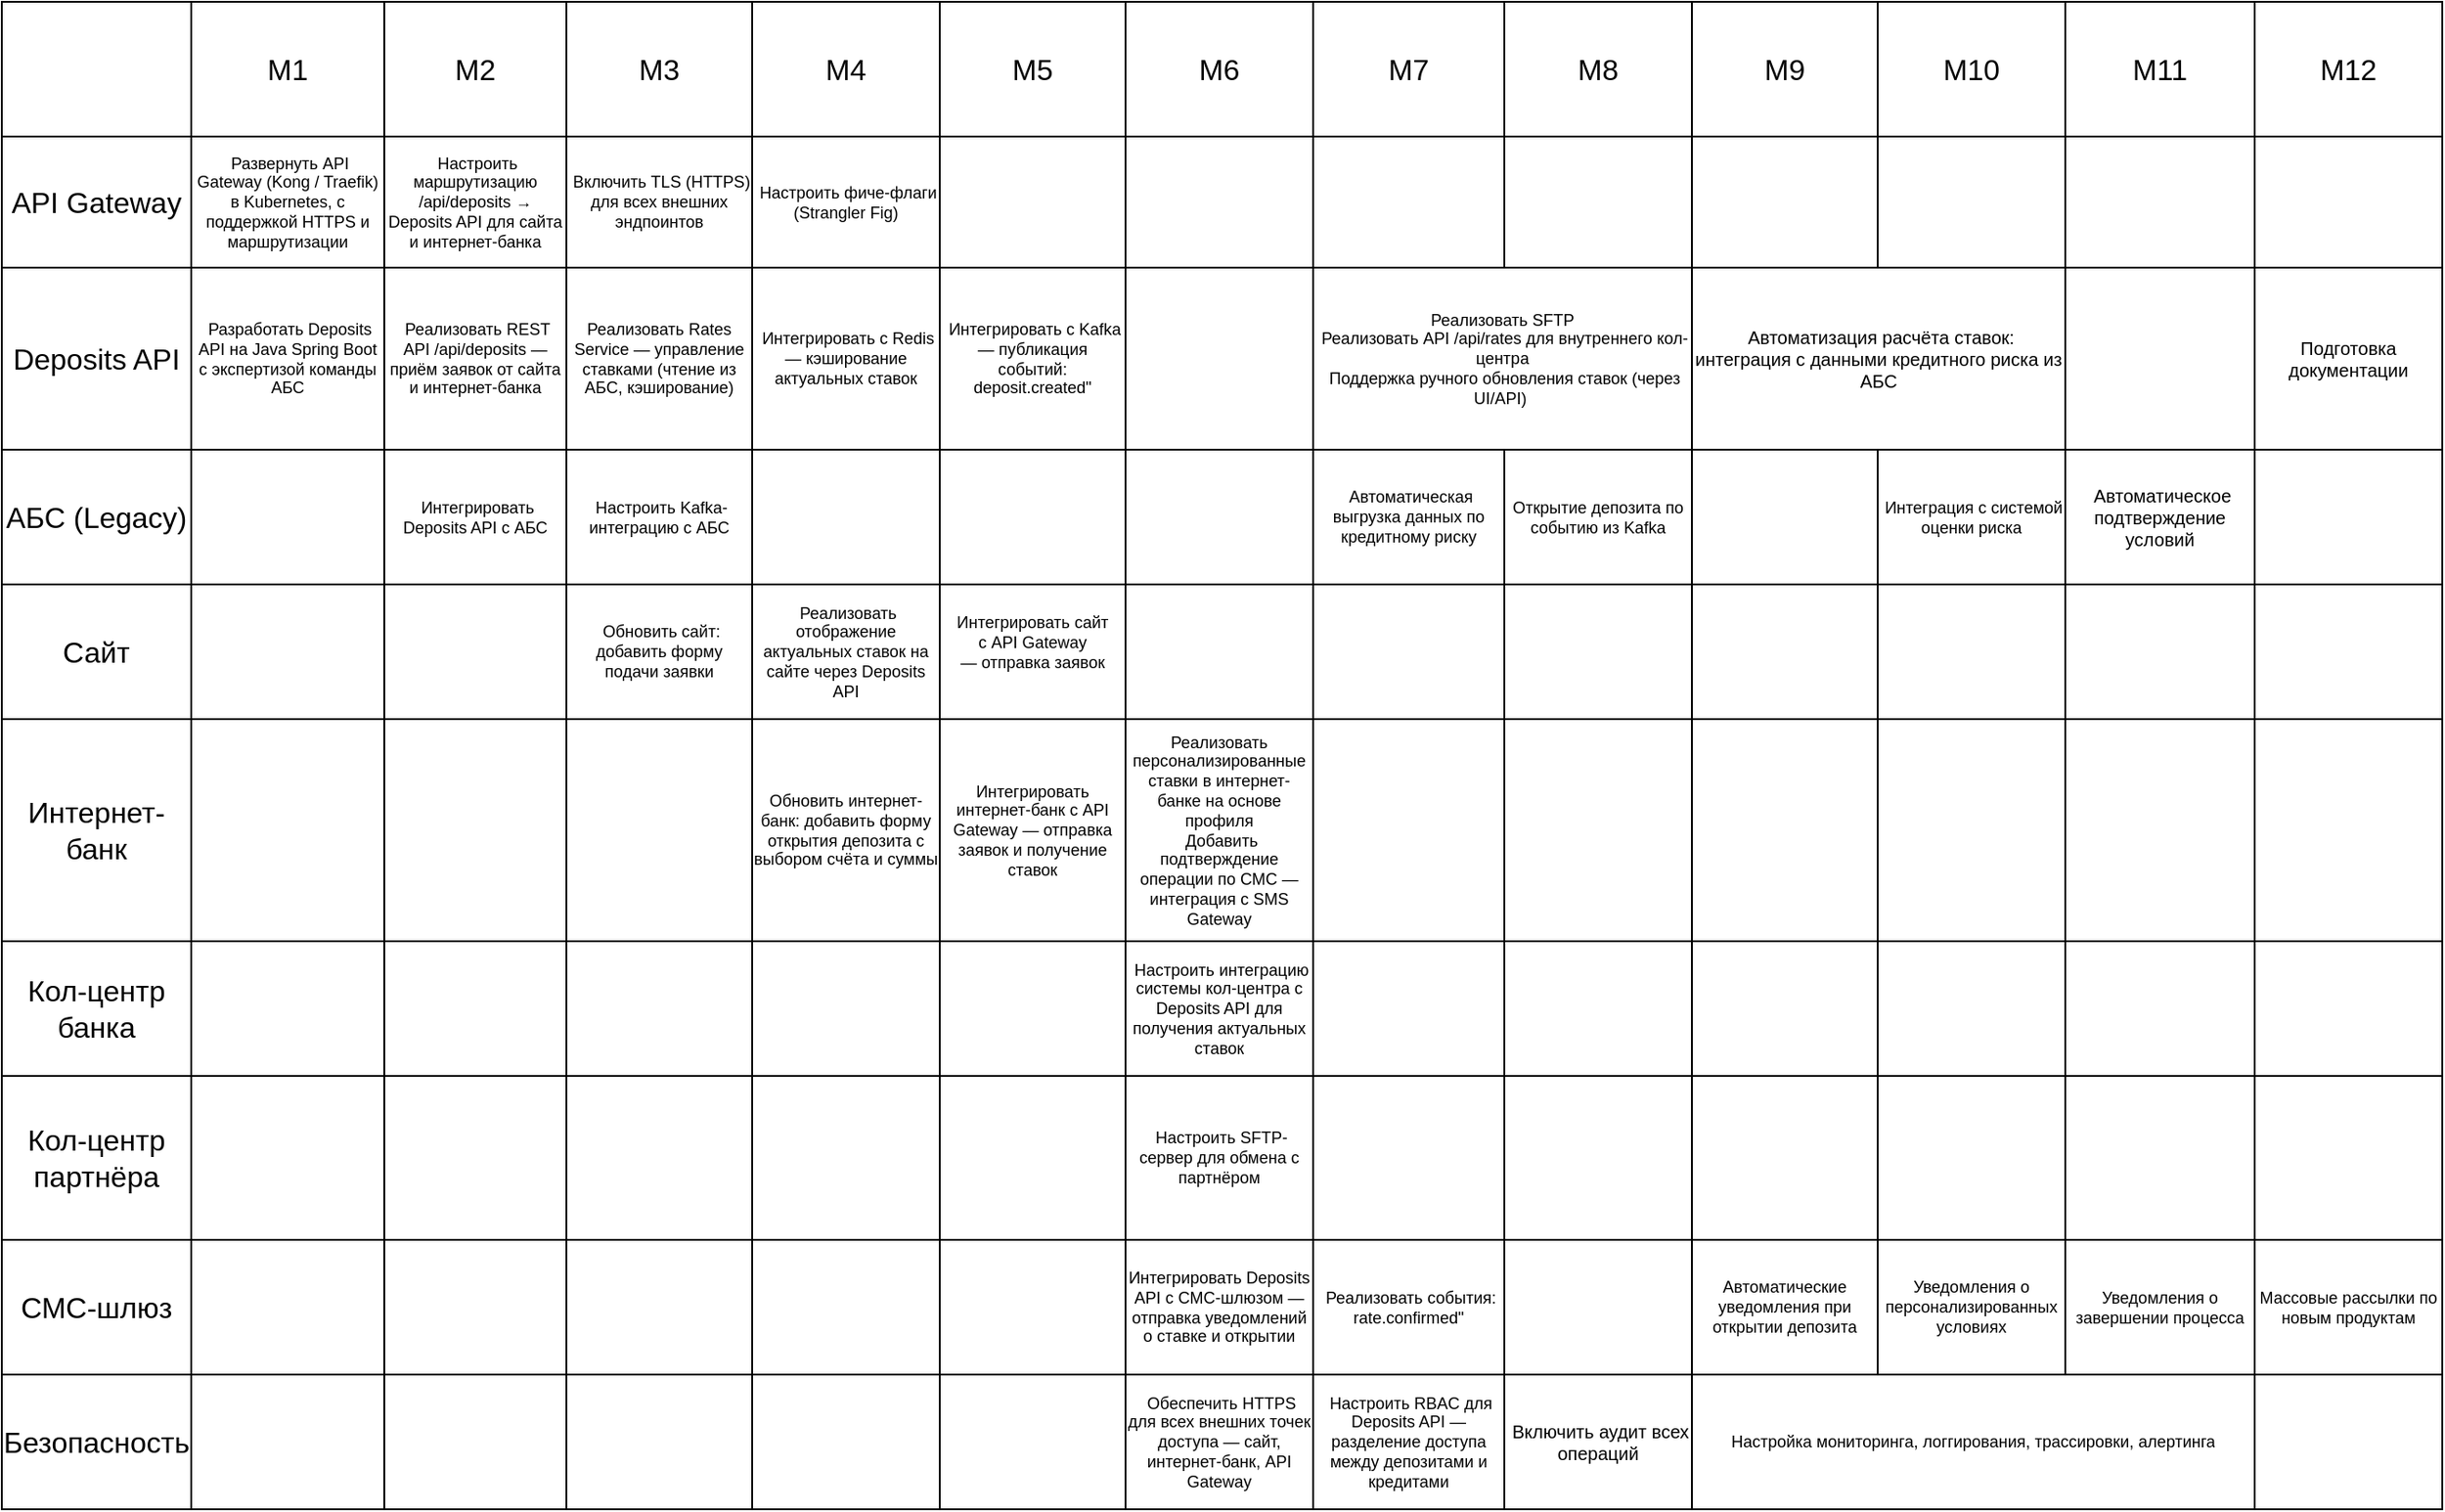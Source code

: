 <mxfile version="28.1.2">
  <diagram name="Страница — 1" id="3Vo6njR0uCBPKDj73ENK">
    <mxGraphModel dx="1213" dy="751" grid="1" gridSize="10" guides="1" tooltips="1" connect="1" arrows="1" fold="1" page="1" pageScale="1" pageWidth="1169" pageHeight="827" math="0" shadow="0">
      <root>
        <mxCell id="0" />
        <mxCell id="1" parent="0" />
        <mxCell id="50kcQ9IFfYordhxzKAtE-152" value="" style="shape=table;startSize=0;container=1;collapsible=0;childLayout=tableLayout;fontSize=12;" vertex="1" parent="1">
          <mxGeometry x="50" y="64" width="1340" height="828" as="geometry" />
        </mxCell>
        <mxCell id="50kcQ9IFfYordhxzKAtE-153" value="" style="shape=tableRow;horizontal=0;startSize=0;swimlaneHead=0;swimlaneBody=0;strokeColor=inherit;top=0;left=0;bottom=0;right=0;collapsible=0;dropTarget=0;fillColor=none;points=[[0,0.5],[1,0.5]];portConstraint=eastwest;fontSize=16;" vertex="1" parent="50kcQ9IFfYordhxzKAtE-152">
          <mxGeometry width="1340" height="74" as="geometry" />
        </mxCell>
        <mxCell id="50kcQ9IFfYordhxzKAtE-216" style="shape=partialRectangle;html=1;whiteSpace=wrap;connectable=0;strokeColor=inherit;overflow=hidden;fillColor=none;top=0;left=0;bottom=0;right=0;pointerEvents=1;fontSize=16;" vertex="1" parent="50kcQ9IFfYordhxzKAtE-153">
          <mxGeometry width="104" height="74" as="geometry">
            <mxRectangle width="104" height="74" as="alternateBounds" />
          </mxGeometry>
        </mxCell>
        <mxCell id="50kcQ9IFfYordhxzKAtE-213" value="M1" style="shape=partialRectangle;html=1;whiteSpace=wrap;connectable=0;strokeColor=inherit;overflow=hidden;fillColor=none;top=0;left=0;bottom=0;right=0;pointerEvents=1;fontSize=16;" vertex="1" parent="50kcQ9IFfYordhxzKAtE-153">
          <mxGeometry x="104" width="106" height="74" as="geometry">
            <mxRectangle width="106" height="74" as="alternateBounds" />
          </mxGeometry>
        </mxCell>
        <mxCell id="50kcQ9IFfYordhxzKAtE-154" value="M2" style="shape=partialRectangle;html=1;whiteSpace=wrap;connectable=0;strokeColor=inherit;overflow=hidden;fillColor=none;top=0;left=0;bottom=0;right=0;pointerEvents=1;fontSize=16;" vertex="1" parent="50kcQ9IFfYordhxzKAtE-153">
          <mxGeometry x="210" width="100" height="74" as="geometry">
            <mxRectangle width="100" height="74" as="alternateBounds" />
          </mxGeometry>
        </mxCell>
        <mxCell id="50kcQ9IFfYordhxzKAtE-155" value="M3" style="shape=partialRectangle;html=1;whiteSpace=wrap;connectable=0;strokeColor=inherit;overflow=hidden;fillColor=none;top=0;left=0;bottom=0;right=0;pointerEvents=1;fontSize=16;" vertex="1" parent="50kcQ9IFfYordhxzKAtE-153">
          <mxGeometry x="310" width="102" height="74" as="geometry">
            <mxRectangle width="102" height="74" as="alternateBounds" />
          </mxGeometry>
        </mxCell>
        <mxCell id="50kcQ9IFfYordhxzKAtE-156" value="M4" style="shape=partialRectangle;html=1;whiteSpace=wrap;connectable=0;strokeColor=inherit;overflow=hidden;fillColor=none;top=0;left=0;bottom=0;right=0;pointerEvents=1;fontSize=16;" vertex="1" parent="50kcQ9IFfYordhxzKAtE-153">
          <mxGeometry x="412" width="103" height="74" as="geometry">
            <mxRectangle width="103" height="74" as="alternateBounds" />
          </mxGeometry>
        </mxCell>
        <mxCell id="50kcQ9IFfYordhxzKAtE-189" value="M5" style="shape=partialRectangle;html=1;whiteSpace=wrap;connectable=0;strokeColor=inherit;overflow=hidden;fillColor=none;top=0;left=0;bottom=0;right=0;pointerEvents=1;fontSize=16;" vertex="1" parent="50kcQ9IFfYordhxzKAtE-153">
          <mxGeometry x="515" width="102" height="74" as="geometry">
            <mxRectangle width="102" height="74" as="alternateBounds" />
          </mxGeometry>
        </mxCell>
        <mxCell id="50kcQ9IFfYordhxzKAtE-192" value="M6" style="shape=partialRectangle;html=1;whiteSpace=wrap;connectable=0;strokeColor=inherit;overflow=hidden;fillColor=none;top=0;left=0;bottom=0;right=0;pointerEvents=1;fontSize=16;" vertex="1" parent="50kcQ9IFfYordhxzKAtE-153">
          <mxGeometry x="617" width="103" height="74" as="geometry">
            <mxRectangle width="103" height="74" as="alternateBounds" />
          </mxGeometry>
        </mxCell>
        <mxCell id="50kcQ9IFfYordhxzKAtE-195" value="M7" style="shape=partialRectangle;html=1;whiteSpace=wrap;connectable=0;strokeColor=inherit;overflow=hidden;fillColor=none;top=0;left=0;bottom=0;right=0;pointerEvents=1;fontSize=16;" vertex="1" parent="50kcQ9IFfYordhxzKAtE-153">
          <mxGeometry x="720" width="105" height="74" as="geometry">
            <mxRectangle width="105" height="74" as="alternateBounds" />
          </mxGeometry>
        </mxCell>
        <mxCell id="50kcQ9IFfYordhxzKAtE-198" value="M8" style="shape=partialRectangle;html=1;whiteSpace=wrap;connectable=0;strokeColor=inherit;overflow=hidden;fillColor=none;top=0;left=0;bottom=0;right=0;pointerEvents=1;fontSize=16;" vertex="1" parent="50kcQ9IFfYordhxzKAtE-153">
          <mxGeometry x="825" width="103" height="74" as="geometry">
            <mxRectangle width="103" height="74" as="alternateBounds" />
          </mxGeometry>
        </mxCell>
        <mxCell id="50kcQ9IFfYordhxzKAtE-201" value="M9" style="shape=partialRectangle;html=1;whiteSpace=wrap;connectable=0;strokeColor=inherit;overflow=hidden;fillColor=none;top=0;left=0;bottom=0;right=0;pointerEvents=1;fontSize=16;" vertex="1" parent="50kcQ9IFfYordhxzKAtE-153">
          <mxGeometry x="928" width="102" height="74" as="geometry">
            <mxRectangle width="102" height="74" as="alternateBounds" />
          </mxGeometry>
        </mxCell>
        <mxCell id="50kcQ9IFfYordhxzKAtE-204" value="M10" style="shape=partialRectangle;html=1;whiteSpace=wrap;connectable=0;strokeColor=inherit;overflow=hidden;fillColor=none;top=0;left=0;bottom=0;right=0;pointerEvents=1;fontSize=16;" vertex="1" parent="50kcQ9IFfYordhxzKAtE-153">
          <mxGeometry x="1030" width="103" height="74" as="geometry">
            <mxRectangle width="103" height="74" as="alternateBounds" />
          </mxGeometry>
        </mxCell>
        <mxCell id="50kcQ9IFfYordhxzKAtE-207" value="M11" style="shape=partialRectangle;html=1;whiteSpace=wrap;connectable=0;strokeColor=inherit;overflow=hidden;fillColor=none;top=0;left=0;bottom=0;right=0;pointerEvents=1;fontSize=16;" vertex="1" parent="50kcQ9IFfYordhxzKAtE-153">
          <mxGeometry x="1133" width="104" height="74" as="geometry">
            <mxRectangle width="104" height="74" as="alternateBounds" />
          </mxGeometry>
        </mxCell>
        <mxCell id="50kcQ9IFfYordhxzKAtE-210" value="M12" style="shape=partialRectangle;html=1;whiteSpace=wrap;connectable=0;strokeColor=inherit;overflow=hidden;fillColor=none;top=0;left=0;bottom=0;right=0;pointerEvents=1;fontSize=16;" vertex="1" parent="50kcQ9IFfYordhxzKAtE-153">
          <mxGeometry x="1237" width="103" height="74" as="geometry">
            <mxRectangle width="103" height="74" as="alternateBounds" />
          </mxGeometry>
        </mxCell>
        <mxCell id="50kcQ9IFfYordhxzKAtE-157" value="" style="shape=tableRow;horizontal=0;startSize=0;swimlaneHead=0;swimlaneBody=0;strokeColor=inherit;top=0;left=0;bottom=0;right=0;collapsible=0;dropTarget=0;fillColor=none;points=[[0,0.5],[1,0.5]];portConstraint=eastwest;fontSize=16;" vertex="1" parent="50kcQ9IFfYordhxzKAtE-152">
          <mxGeometry y="74" width="1340" height="72" as="geometry" />
        </mxCell>
        <mxCell id="50kcQ9IFfYordhxzKAtE-217" value="API Gateway" style="shape=partialRectangle;html=1;whiteSpace=wrap;connectable=0;strokeColor=inherit;overflow=hidden;fillColor=none;top=0;left=0;bottom=0;right=0;pointerEvents=1;fontSize=16;" vertex="1" parent="50kcQ9IFfYordhxzKAtE-157">
          <mxGeometry width="104" height="72" as="geometry">
            <mxRectangle width="104" height="72" as="alternateBounds" />
          </mxGeometry>
        </mxCell>
        <mxCell id="50kcQ9IFfYordhxzKAtE-214" value="&amp;nbsp;Развернуть API Gateway (Kong / Traefik) в Kubernetes, с поддержкой HTTPS и маршрутизации" style="shape=partialRectangle;html=1;whiteSpace=wrap;connectable=0;strokeColor=inherit;overflow=hidden;fillColor=none;top=0;left=0;bottom=0;right=0;pointerEvents=1;fontSize=9;" vertex="1" parent="50kcQ9IFfYordhxzKAtE-157">
          <mxGeometry x="104" width="106" height="72" as="geometry">
            <mxRectangle width="106" height="72" as="alternateBounds" />
          </mxGeometry>
        </mxCell>
        <mxCell id="50kcQ9IFfYordhxzKAtE-158" value="&amp;nbsp;Настроить маршрутизацию /api/deposits → Deposits API для сайта и интернет-банка" style="shape=partialRectangle;html=1;whiteSpace=wrap;connectable=0;strokeColor=inherit;overflow=hidden;fillColor=none;top=0;left=0;bottom=0;right=0;pointerEvents=1;fontSize=9;" vertex="1" parent="50kcQ9IFfYordhxzKAtE-157">
          <mxGeometry x="210" width="100" height="72" as="geometry">
            <mxRectangle width="100" height="72" as="alternateBounds" />
          </mxGeometry>
        </mxCell>
        <mxCell id="50kcQ9IFfYordhxzKAtE-159" value="&amp;nbsp;Включить TLS (HTTPS) для всех внешних эндпоинтов" style="shape=partialRectangle;html=1;whiteSpace=wrap;connectable=0;strokeColor=inherit;overflow=hidden;fillColor=none;top=0;left=0;bottom=0;right=0;pointerEvents=1;fontSize=9;" vertex="1" parent="50kcQ9IFfYordhxzKAtE-157">
          <mxGeometry x="310" width="102" height="72" as="geometry">
            <mxRectangle width="102" height="72" as="alternateBounds" />
          </mxGeometry>
        </mxCell>
        <mxCell id="50kcQ9IFfYordhxzKAtE-160" value="&amp;nbsp;Настроить фиче-флаги (Strangler Fig)" style="shape=partialRectangle;html=1;whiteSpace=wrap;connectable=0;strokeColor=inherit;overflow=hidden;fillColor=none;top=0;left=0;bottom=0;right=0;pointerEvents=1;fontSize=9;" vertex="1" parent="50kcQ9IFfYordhxzKAtE-157">
          <mxGeometry x="412" width="103" height="72" as="geometry">
            <mxRectangle width="103" height="72" as="alternateBounds" />
          </mxGeometry>
        </mxCell>
        <mxCell id="50kcQ9IFfYordhxzKAtE-190" style="shape=partialRectangle;html=1;whiteSpace=wrap;connectable=0;strokeColor=inherit;overflow=hidden;fillColor=none;top=0;left=0;bottom=0;right=0;pointerEvents=1;fontSize=16;" vertex="1" parent="50kcQ9IFfYordhxzKAtE-157">
          <mxGeometry x="515" width="102" height="72" as="geometry">
            <mxRectangle width="102" height="72" as="alternateBounds" />
          </mxGeometry>
        </mxCell>
        <mxCell id="50kcQ9IFfYordhxzKAtE-193" style="shape=partialRectangle;html=1;whiteSpace=wrap;connectable=0;strokeColor=inherit;overflow=hidden;fillColor=none;top=0;left=0;bottom=0;right=0;pointerEvents=1;fontSize=16;" vertex="1" parent="50kcQ9IFfYordhxzKAtE-157">
          <mxGeometry x="617" width="103" height="72" as="geometry">
            <mxRectangle width="103" height="72" as="alternateBounds" />
          </mxGeometry>
        </mxCell>
        <mxCell id="50kcQ9IFfYordhxzKAtE-196" value="" style="shape=partialRectangle;html=1;whiteSpace=wrap;connectable=0;strokeColor=inherit;overflow=hidden;fillColor=none;top=0;left=0;bottom=0;right=0;pointerEvents=1;fontSize=9;" vertex="1" parent="50kcQ9IFfYordhxzKAtE-157">
          <mxGeometry x="720" width="105" height="72" as="geometry">
            <mxRectangle width="105" height="72" as="alternateBounds" />
          </mxGeometry>
        </mxCell>
        <mxCell id="50kcQ9IFfYordhxzKAtE-199" style="shape=partialRectangle;html=1;whiteSpace=wrap;connectable=0;strokeColor=inherit;overflow=hidden;fillColor=none;top=0;left=0;bottom=0;right=0;pointerEvents=1;fontSize=16;" vertex="1" parent="50kcQ9IFfYordhxzKAtE-157">
          <mxGeometry x="825" width="103" height="72" as="geometry">
            <mxRectangle width="103" height="72" as="alternateBounds" />
          </mxGeometry>
        </mxCell>
        <mxCell id="50kcQ9IFfYordhxzKAtE-202" style="shape=partialRectangle;html=1;whiteSpace=wrap;connectable=0;strokeColor=inherit;overflow=hidden;fillColor=none;top=0;left=0;bottom=0;right=0;pointerEvents=1;fontSize=16;" vertex="1" parent="50kcQ9IFfYordhxzKAtE-157">
          <mxGeometry x="928" width="102" height="72" as="geometry">
            <mxRectangle width="102" height="72" as="alternateBounds" />
          </mxGeometry>
        </mxCell>
        <mxCell id="50kcQ9IFfYordhxzKAtE-205" style="shape=partialRectangle;html=1;whiteSpace=wrap;connectable=0;strokeColor=inherit;overflow=hidden;fillColor=none;top=0;left=0;bottom=0;right=0;pointerEvents=1;fontSize=16;" vertex="1" parent="50kcQ9IFfYordhxzKAtE-157">
          <mxGeometry x="1030" width="103" height="72" as="geometry">
            <mxRectangle width="103" height="72" as="alternateBounds" />
          </mxGeometry>
        </mxCell>
        <mxCell id="50kcQ9IFfYordhxzKAtE-208" style="shape=partialRectangle;html=1;whiteSpace=wrap;connectable=0;strokeColor=inherit;overflow=hidden;fillColor=none;top=0;left=0;bottom=0;right=0;pointerEvents=1;fontSize=16;" vertex="1" parent="50kcQ9IFfYordhxzKAtE-157">
          <mxGeometry x="1133" width="104" height="72" as="geometry">
            <mxRectangle width="104" height="72" as="alternateBounds" />
          </mxGeometry>
        </mxCell>
        <mxCell id="50kcQ9IFfYordhxzKAtE-211" style="shape=partialRectangle;html=1;whiteSpace=wrap;connectable=0;strokeColor=inherit;overflow=hidden;fillColor=none;top=0;left=0;bottom=0;right=0;pointerEvents=1;fontSize=16;" vertex="1" parent="50kcQ9IFfYordhxzKAtE-157">
          <mxGeometry x="1237" width="103" height="72" as="geometry">
            <mxRectangle width="103" height="72" as="alternateBounds" />
          </mxGeometry>
        </mxCell>
        <mxCell id="50kcQ9IFfYordhxzKAtE-161" value="" style="shape=tableRow;horizontal=0;startSize=0;swimlaneHead=0;swimlaneBody=0;strokeColor=inherit;top=0;left=0;bottom=0;right=0;collapsible=0;dropTarget=0;fillColor=none;points=[[0,0.5],[1,0.5]];portConstraint=eastwest;fontSize=16;" vertex="1" parent="50kcQ9IFfYordhxzKAtE-152">
          <mxGeometry y="146" width="1340" height="100" as="geometry" />
        </mxCell>
        <mxCell id="50kcQ9IFfYordhxzKAtE-218" value="Deposits API" style="shape=partialRectangle;html=1;whiteSpace=wrap;connectable=0;strokeColor=inherit;overflow=hidden;fillColor=none;top=0;left=0;bottom=0;right=0;pointerEvents=1;fontSize=16;" vertex="1" parent="50kcQ9IFfYordhxzKAtE-161">
          <mxGeometry width="104" height="100" as="geometry">
            <mxRectangle width="104" height="100" as="alternateBounds" />
          </mxGeometry>
        </mxCell>
        <mxCell id="50kcQ9IFfYordhxzKAtE-215" value="&amp;nbsp;Разработать Deposits API на Java Spring Boot с экспертизой команды АБС" style="shape=partialRectangle;html=1;whiteSpace=wrap;connectable=0;strokeColor=inherit;overflow=hidden;fillColor=none;top=0;left=0;bottom=0;right=0;pointerEvents=1;fontSize=9;" vertex="1" parent="50kcQ9IFfYordhxzKAtE-161">
          <mxGeometry x="104" width="106" height="100" as="geometry">
            <mxRectangle width="106" height="100" as="alternateBounds" />
          </mxGeometry>
        </mxCell>
        <mxCell id="50kcQ9IFfYordhxzKAtE-162" value="&amp;nbsp;Реализовать REST API /api/deposits — приём заявок от сайта и интернет-банка" style="shape=partialRectangle;html=1;whiteSpace=wrap;connectable=0;strokeColor=inherit;overflow=hidden;fillColor=none;top=0;left=0;bottom=0;right=0;pointerEvents=1;fontSize=9;" vertex="1" parent="50kcQ9IFfYordhxzKAtE-161">
          <mxGeometry x="210" width="100" height="100" as="geometry">
            <mxRectangle width="100" height="100" as="alternateBounds" />
          </mxGeometry>
        </mxCell>
        <mxCell id="50kcQ9IFfYordhxzKAtE-163" value="Реализовать Rates Service — управление ставками (чтение из АБС, кэширование)" style="shape=partialRectangle;html=1;whiteSpace=wrap;connectable=0;strokeColor=inherit;overflow=hidden;fillColor=none;top=0;left=0;bottom=0;right=0;pointerEvents=1;fontSize=9;" vertex="1" parent="50kcQ9IFfYordhxzKAtE-161">
          <mxGeometry x="310" width="102" height="100" as="geometry">
            <mxRectangle width="102" height="100" as="alternateBounds" />
          </mxGeometry>
        </mxCell>
        <mxCell id="50kcQ9IFfYordhxzKAtE-164" value="&amp;nbsp;Интегрировать с Redis — кэширование актуальных ставок" style="shape=partialRectangle;html=1;whiteSpace=wrap;connectable=0;strokeColor=inherit;overflow=hidden;fillColor=none;top=0;left=0;bottom=0;right=0;pointerEvents=1;fontSize=9;" vertex="1" parent="50kcQ9IFfYordhxzKAtE-161">
          <mxGeometry x="412" width="103" height="100" as="geometry">
            <mxRectangle width="103" height="100" as="alternateBounds" />
          </mxGeometry>
        </mxCell>
        <mxCell id="50kcQ9IFfYordhxzKAtE-191" value="&amp;nbsp;Интегрировать с Kafka — публикация событий: deposit.created&quot;" style="shape=partialRectangle;html=1;whiteSpace=wrap;connectable=0;strokeColor=inherit;overflow=hidden;fillColor=none;top=0;left=0;bottom=0;right=0;pointerEvents=1;fontSize=9;" vertex="1" parent="50kcQ9IFfYordhxzKAtE-161">
          <mxGeometry x="515" width="102" height="100" as="geometry">
            <mxRectangle width="102" height="100" as="alternateBounds" />
          </mxGeometry>
        </mxCell>
        <mxCell id="50kcQ9IFfYordhxzKAtE-194" style="shape=partialRectangle;html=1;whiteSpace=wrap;connectable=0;strokeColor=inherit;overflow=hidden;fillColor=none;top=0;left=0;bottom=0;right=0;pointerEvents=1;fontSize=16;" vertex="1" parent="50kcQ9IFfYordhxzKAtE-161">
          <mxGeometry x="617" width="103" height="100" as="geometry">
            <mxRectangle width="103" height="100" as="alternateBounds" />
          </mxGeometry>
        </mxCell>
        <UserObject label="&amp;nbsp;Реализовать SFTP&amp;nbsp;&lt;br&gt;&amp;nbsp;Реализовать API /api/rates для внутреннего кол-центра&lt;br&gt;&amp;nbsp;Поддержка ручного обновления ставок (через UI/API)&amp;nbsp;" link="2.6 Реализовать SFTP Exporter — экспорт rates.csv для партнёрского кол-центра&lt;br&gt;2.7 Реализовать API /api/rates для внутреннего кол-центра&lt;br&gt;&quot;2.8 Поддержка ручного обновления ставок (через UI/API) — Для MVP" id="50kcQ9IFfYordhxzKAtE-197">
          <mxCell style="shape=partialRectangle;html=1;whiteSpace=wrap;connectable=0;strokeColor=inherit;overflow=hidden;fillColor=none;top=0;left=0;bottom=0;right=0;pointerEvents=1;fontSize=9;rowspan=1;colspan=2;" vertex="1" parent="50kcQ9IFfYordhxzKAtE-161">
            <mxGeometry x="720" width="208" height="100" as="geometry">
              <mxRectangle width="105" height="100" as="alternateBounds" />
            </mxGeometry>
          </mxCell>
        </UserObject>
        <mxCell id="50kcQ9IFfYordhxzKAtE-200" style="shape=partialRectangle;html=1;whiteSpace=wrap;connectable=0;strokeColor=inherit;overflow=hidden;fillColor=none;top=0;left=0;bottom=0;right=0;pointerEvents=1;fontSize=16;" vertex="1" visible="0" parent="50kcQ9IFfYordhxzKAtE-161">
          <mxGeometry x="825" width="103" height="100" as="geometry">
            <mxRectangle width="103" height="100" as="alternateBounds" />
          </mxGeometry>
        </mxCell>
        <mxCell id="50kcQ9IFfYordhxzKAtE-203" value="&amp;nbsp;Автоматизация расчёта ставок: интеграция с данными кредитного риска из АБС" style="shape=partialRectangle;html=1;whiteSpace=wrap;connectable=0;strokeColor=inherit;overflow=hidden;fillColor=none;top=0;left=0;bottom=0;right=0;pointerEvents=1;fontSize=10;rowspan=1;colspan=2;" vertex="1" parent="50kcQ9IFfYordhxzKAtE-161">
          <mxGeometry x="928" width="205" height="100" as="geometry">
            <mxRectangle width="102" height="100" as="alternateBounds" />
          </mxGeometry>
        </mxCell>
        <mxCell id="50kcQ9IFfYordhxzKAtE-206" value="2.3 Автоматическое обновление ставок на основе риска" style="shape=partialRectangle;html=1;whiteSpace=wrap;connectable=0;strokeColor=inherit;overflow=hidden;fillColor=none;top=0;left=0;bottom=0;right=0;pointerEvents=1;fontSize=9;" vertex="1" visible="0" parent="50kcQ9IFfYordhxzKAtE-161">
          <mxGeometry x="1030" width="103" height="100" as="geometry">
            <mxRectangle width="103" height="100" as="alternateBounds" />
          </mxGeometry>
        </mxCell>
        <mxCell id="50kcQ9IFfYordhxzKAtE-209" style="shape=partialRectangle;html=1;whiteSpace=wrap;connectable=0;strokeColor=inherit;overflow=hidden;fillColor=none;top=0;left=0;bottom=0;right=0;pointerEvents=1;fontSize=16;" vertex="1" parent="50kcQ9IFfYordhxzKAtE-161">
          <mxGeometry x="1133" width="104" height="100" as="geometry">
            <mxRectangle width="104" height="100" as="alternateBounds" />
          </mxGeometry>
        </mxCell>
        <mxCell id="50kcQ9IFfYordhxzKAtE-212" value="Подготовка документации" style="shape=partialRectangle;html=1;whiteSpace=wrap;connectable=0;strokeColor=inherit;overflow=hidden;fillColor=none;top=0;left=0;bottom=0;right=0;pointerEvents=1;fontSize=10;" vertex="1" parent="50kcQ9IFfYordhxzKAtE-161">
          <mxGeometry x="1237" width="103" height="100" as="geometry">
            <mxRectangle width="103" height="100" as="alternateBounds" />
          </mxGeometry>
        </mxCell>
        <mxCell id="50kcQ9IFfYordhxzKAtE-219" style="shape=tableRow;horizontal=0;startSize=0;swimlaneHead=0;swimlaneBody=0;strokeColor=inherit;top=0;left=0;bottom=0;right=0;collapsible=0;dropTarget=0;fillColor=none;points=[[0,0.5],[1,0.5]];portConstraint=eastwest;fontSize=16;" vertex="1" parent="50kcQ9IFfYordhxzKAtE-152">
          <mxGeometry y="246" width="1340" height="74" as="geometry" />
        </mxCell>
        <mxCell id="50kcQ9IFfYordhxzKAtE-220" value="АБС (Legacy)" style="shape=partialRectangle;html=1;whiteSpace=wrap;connectable=0;strokeColor=inherit;overflow=hidden;fillColor=none;top=0;left=0;bottom=0;right=0;pointerEvents=1;fontSize=16;" vertex="1" parent="50kcQ9IFfYordhxzKAtE-219">
          <mxGeometry width="104" height="74" as="geometry">
            <mxRectangle width="104" height="74" as="alternateBounds" />
          </mxGeometry>
        </mxCell>
        <mxCell id="50kcQ9IFfYordhxzKAtE-221" style="shape=partialRectangle;html=1;whiteSpace=wrap;connectable=0;strokeColor=inherit;overflow=hidden;fillColor=none;top=0;left=0;bottom=0;right=0;pointerEvents=1;fontSize=16;" vertex="1" parent="50kcQ9IFfYordhxzKAtE-219">
          <mxGeometry x="104" width="106" height="74" as="geometry">
            <mxRectangle width="106" height="74" as="alternateBounds" />
          </mxGeometry>
        </mxCell>
        <mxCell id="50kcQ9IFfYordhxzKAtE-222" value="&amp;nbsp;Интегрировать Deposits API с АБС" style="shape=partialRectangle;html=1;whiteSpace=wrap;connectable=0;strokeColor=inherit;overflow=hidden;fillColor=none;top=0;left=0;bottom=0;right=0;pointerEvents=1;fontSize=9;" vertex="1" parent="50kcQ9IFfYordhxzKAtE-219">
          <mxGeometry x="210" width="100" height="74" as="geometry">
            <mxRectangle width="100" height="74" as="alternateBounds" />
          </mxGeometry>
        </mxCell>
        <mxCell id="50kcQ9IFfYordhxzKAtE-223" value="&amp;nbsp;Настроить Kafka-интеграцию с АБС" style="shape=partialRectangle;html=1;whiteSpace=wrap;connectable=0;strokeColor=inherit;overflow=hidden;fillColor=none;top=0;left=0;bottom=0;right=0;pointerEvents=1;fontSize=9;" vertex="1" parent="50kcQ9IFfYordhxzKAtE-219">
          <mxGeometry x="310" width="102" height="74" as="geometry">
            <mxRectangle width="102" height="74" as="alternateBounds" />
          </mxGeometry>
        </mxCell>
        <mxCell id="50kcQ9IFfYordhxzKAtE-224" style="shape=partialRectangle;html=1;whiteSpace=wrap;connectable=0;strokeColor=inherit;overflow=hidden;fillColor=none;top=0;left=0;bottom=0;right=0;pointerEvents=1;fontSize=16;" vertex="1" parent="50kcQ9IFfYordhxzKAtE-219">
          <mxGeometry x="412" width="103" height="74" as="geometry">
            <mxRectangle width="103" height="74" as="alternateBounds" />
          </mxGeometry>
        </mxCell>
        <mxCell id="50kcQ9IFfYordhxzKAtE-225" style="shape=partialRectangle;html=1;whiteSpace=wrap;connectable=0;strokeColor=inherit;overflow=hidden;fillColor=none;top=0;left=0;bottom=0;right=0;pointerEvents=1;fontSize=16;" vertex="1" parent="50kcQ9IFfYordhxzKAtE-219">
          <mxGeometry x="515" width="102" height="74" as="geometry">
            <mxRectangle width="102" height="74" as="alternateBounds" />
          </mxGeometry>
        </mxCell>
        <mxCell id="50kcQ9IFfYordhxzKAtE-226" style="shape=partialRectangle;html=1;whiteSpace=wrap;connectable=0;strokeColor=inherit;overflow=hidden;fillColor=none;top=0;left=0;bottom=0;right=0;pointerEvents=1;fontSize=16;" vertex="1" parent="50kcQ9IFfYordhxzKAtE-219">
          <mxGeometry x="617" width="103" height="74" as="geometry">
            <mxRectangle width="103" height="74" as="alternateBounds" />
          </mxGeometry>
        </mxCell>
        <mxCell id="50kcQ9IFfYordhxzKAtE-227" value="&amp;nbsp;Автоматическая выгрузка данных по кредитному риску" style="shape=partialRectangle;html=1;whiteSpace=wrap;connectable=0;strokeColor=inherit;overflow=hidden;fillColor=none;top=0;left=0;bottom=0;right=0;pointerEvents=1;fontSize=9;" vertex="1" parent="50kcQ9IFfYordhxzKAtE-219">
          <mxGeometry x="720" width="105" height="74" as="geometry">
            <mxRectangle width="105" height="74" as="alternateBounds" />
          </mxGeometry>
        </mxCell>
        <mxCell id="50kcQ9IFfYordhxzKAtE-228" value="Открытие депозита по событию из Kafka" style="shape=partialRectangle;html=1;whiteSpace=wrap;connectable=0;strokeColor=inherit;overflow=hidden;fillColor=none;top=0;left=0;bottom=0;right=0;pointerEvents=1;fontSize=9;" vertex="1" parent="50kcQ9IFfYordhxzKAtE-219">
          <mxGeometry x="825" width="103" height="74" as="geometry">
            <mxRectangle width="103" height="74" as="alternateBounds" />
          </mxGeometry>
        </mxCell>
        <mxCell id="50kcQ9IFfYordhxzKAtE-229" style="shape=partialRectangle;html=1;whiteSpace=wrap;connectable=0;strokeColor=inherit;overflow=hidden;fillColor=none;top=0;left=0;bottom=0;right=0;pointerEvents=1;fontSize=16;" vertex="1" parent="50kcQ9IFfYordhxzKAtE-219">
          <mxGeometry x="928" width="102" height="74" as="geometry">
            <mxRectangle width="102" height="74" as="alternateBounds" />
          </mxGeometry>
        </mxCell>
        <mxCell id="50kcQ9IFfYordhxzKAtE-230" value="&amp;nbsp;Интеграция с системой оценки риска" style="shape=partialRectangle;html=1;whiteSpace=wrap;connectable=0;strokeColor=inherit;overflow=hidden;fillColor=none;top=0;left=0;bottom=0;right=0;pointerEvents=1;fontSize=9;" vertex="1" parent="50kcQ9IFfYordhxzKAtE-219">
          <mxGeometry x="1030" width="103" height="74" as="geometry">
            <mxRectangle width="103" height="74" as="alternateBounds" />
          </mxGeometry>
        </mxCell>
        <mxCell id="50kcQ9IFfYordhxzKAtE-231" value="&amp;nbsp;Автоматическое подтверждение условий" style="shape=partialRectangle;html=1;whiteSpace=wrap;connectable=0;strokeColor=inherit;overflow=hidden;fillColor=none;top=0;left=0;bottom=0;right=0;pointerEvents=1;fontSize=10;" vertex="1" parent="50kcQ9IFfYordhxzKAtE-219">
          <mxGeometry x="1133" width="104" height="74" as="geometry">
            <mxRectangle width="104" height="74" as="alternateBounds" />
          </mxGeometry>
        </mxCell>
        <mxCell id="50kcQ9IFfYordhxzKAtE-232" style="shape=partialRectangle;html=1;whiteSpace=wrap;connectable=0;strokeColor=inherit;overflow=hidden;fillColor=none;top=0;left=0;bottom=0;right=0;pointerEvents=1;fontSize=16;" vertex="1" parent="50kcQ9IFfYordhxzKAtE-219">
          <mxGeometry x="1237" width="103" height="74" as="geometry">
            <mxRectangle width="103" height="74" as="alternateBounds" />
          </mxGeometry>
        </mxCell>
        <mxCell id="50kcQ9IFfYordhxzKAtE-233" style="shape=tableRow;horizontal=0;startSize=0;swimlaneHead=0;swimlaneBody=0;strokeColor=inherit;top=0;left=0;bottom=0;right=0;collapsible=0;dropTarget=0;fillColor=none;points=[[0,0.5],[1,0.5]];portConstraint=eastwest;fontSize=16;" vertex="1" parent="50kcQ9IFfYordhxzKAtE-152">
          <mxGeometry y="320" width="1340" height="74" as="geometry" />
        </mxCell>
        <mxCell id="50kcQ9IFfYordhxzKAtE-234" value="Сайт" style="shape=partialRectangle;html=1;whiteSpace=wrap;connectable=0;strokeColor=inherit;overflow=hidden;fillColor=none;top=0;left=0;bottom=0;right=0;pointerEvents=1;fontSize=16;" vertex="1" parent="50kcQ9IFfYordhxzKAtE-233">
          <mxGeometry width="104" height="74" as="geometry">
            <mxRectangle width="104" height="74" as="alternateBounds" />
          </mxGeometry>
        </mxCell>
        <mxCell id="50kcQ9IFfYordhxzKAtE-235" style="shape=partialRectangle;html=1;whiteSpace=wrap;connectable=0;strokeColor=inherit;overflow=hidden;fillColor=none;top=0;left=0;bottom=0;right=0;pointerEvents=1;fontSize=16;" vertex="1" parent="50kcQ9IFfYordhxzKAtE-233">
          <mxGeometry x="104" width="106" height="74" as="geometry">
            <mxRectangle width="106" height="74" as="alternateBounds" />
          </mxGeometry>
        </mxCell>
        <mxCell id="50kcQ9IFfYordhxzKAtE-236" style="shape=partialRectangle;html=1;whiteSpace=wrap;connectable=0;strokeColor=inherit;overflow=hidden;fillColor=none;top=0;left=0;bottom=0;right=0;pointerEvents=1;fontSize=16;" vertex="1" parent="50kcQ9IFfYordhxzKAtE-233">
          <mxGeometry x="210" width="100" height="74" as="geometry">
            <mxRectangle width="100" height="74" as="alternateBounds" />
          </mxGeometry>
        </mxCell>
        <mxCell id="50kcQ9IFfYordhxzKAtE-237" value="&amp;nbsp;Обновить сайт: добавить форму подачи заявки" style="shape=partialRectangle;html=1;whiteSpace=wrap;connectable=0;strokeColor=inherit;overflow=hidden;fillColor=none;top=0;left=0;bottom=0;right=0;pointerEvents=1;fontSize=9;" vertex="1" parent="50kcQ9IFfYordhxzKAtE-233">
          <mxGeometry x="310" width="102" height="74" as="geometry">
            <mxRectangle width="102" height="74" as="alternateBounds" />
          </mxGeometry>
        </mxCell>
        <mxCell id="50kcQ9IFfYordhxzKAtE-238" value="&amp;nbsp;Реализовать отображение актуальных ставок на сайте через Deposits API" style="shape=partialRectangle;html=1;whiteSpace=wrap;connectable=0;strokeColor=inherit;overflow=hidden;fillColor=none;top=0;left=0;bottom=0;right=0;pointerEvents=1;fontSize=9;" vertex="1" parent="50kcQ9IFfYordhxzKAtE-233">
          <mxGeometry x="412" width="103" height="74" as="geometry">
            <mxRectangle width="103" height="74" as="alternateBounds" />
          </mxGeometry>
        </mxCell>
        <mxCell id="50kcQ9IFfYordhxzKAtE-239" value=" Интегрировать сайт &#xa;с API Gateway&#xa; — отправка заявок &#xa;" style="shape=partialRectangle;connectable=0;strokeColor=inherit;overflow=hidden;fillColor=none;top=0;left=0;bottom=0;right=0;pointerEvents=1;fontSize=9;fontStyle=0;fontColor=default;whiteSpace=wrap;" vertex="1" parent="50kcQ9IFfYordhxzKAtE-233">
          <mxGeometry x="515" width="102" height="74" as="geometry">
            <mxRectangle width="102" height="74" as="alternateBounds" />
          </mxGeometry>
        </mxCell>
        <mxCell id="50kcQ9IFfYordhxzKAtE-240" style="shape=partialRectangle;html=1;whiteSpace=wrap;connectable=0;strokeColor=inherit;overflow=hidden;fillColor=none;top=0;left=0;bottom=0;right=0;pointerEvents=1;fontSize=16;" vertex="1" parent="50kcQ9IFfYordhxzKAtE-233">
          <mxGeometry x="617" width="103" height="74" as="geometry">
            <mxRectangle width="103" height="74" as="alternateBounds" />
          </mxGeometry>
        </mxCell>
        <mxCell id="50kcQ9IFfYordhxzKAtE-241" style="shape=partialRectangle;html=1;whiteSpace=wrap;connectable=0;strokeColor=inherit;overflow=hidden;fillColor=none;top=0;left=0;bottom=0;right=0;pointerEvents=1;fontSize=16;" vertex="1" parent="50kcQ9IFfYordhxzKAtE-233">
          <mxGeometry x="720" width="105" height="74" as="geometry">
            <mxRectangle width="105" height="74" as="alternateBounds" />
          </mxGeometry>
        </mxCell>
        <mxCell id="50kcQ9IFfYordhxzKAtE-242" style="shape=partialRectangle;html=1;whiteSpace=wrap;connectable=0;strokeColor=inherit;overflow=hidden;fillColor=none;top=0;left=0;bottom=0;right=0;pointerEvents=1;fontSize=16;" vertex="1" parent="50kcQ9IFfYordhxzKAtE-233">
          <mxGeometry x="825" width="103" height="74" as="geometry">
            <mxRectangle width="103" height="74" as="alternateBounds" />
          </mxGeometry>
        </mxCell>
        <mxCell id="50kcQ9IFfYordhxzKAtE-243" style="shape=partialRectangle;html=1;whiteSpace=wrap;connectable=0;strokeColor=inherit;overflow=hidden;fillColor=none;top=0;left=0;bottom=0;right=0;pointerEvents=1;fontSize=16;" vertex="1" parent="50kcQ9IFfYordhxzKAtE-233">
          <mxGeometry x="928" width="102" height="74" as="geometry">
            <mxRectangle width="102" height="74" as="alternateBounds" />
          </mxGeometry>
        </mxCell>
        <mxCell id="50kcQ9IFfYordhxzKAtE-244" style="shape=partialRectangle;html=1;whiteSpace=wrap;connectable=0;strokeColor=inherit;overflow=hidden;fillColor=none;top=0;left=0;bottom=0;right=0;pointerEvents=1;fontSize=16;" vertex="1" parent="50kcQ9IFfYordhxzKAtE-233">
          <mxGeometry x="1030" width="103" height="74" as="geometry">
            <mxRectangle width="103" height="74" as="alternateBounds" />
          </mxGeometry>
        </mxCell>
        <mxCell id="50kcQ9IFfYordhxzKAtE-245" style="shape=partialRectangle;html=1;whiteSpace=wrap;connectable=0;strokeColor=inherit;overflow=hidden;fillColor=none;top=0;left=0;bottom=0;right=0;pointerEvents=1;fontSize=16;" vertex="1" parent="50kcQ9IFfYordhxzKAtE-233">
          <mxGeometry x="1133" width="104" height="74" as="geometry">
            <mxRectangle width="104" height="74" as="alternateBounds" />
          </mxGeometry>
        </mxCell>
        <mxCell id="50kcQ9IFfYordhxzKAtE-246" style="shape=partialRectangle;html=1;whiteSpace=wrap;connectable=0;strokeColor=inherit;overflow=hidden;fillColor=none;top=0;left=0;bottom=0;right=0;pointerEvents=1;fontSize=16;" vertex="1" parent="50kcQ9IFfYordhxzKAtE-233">
          <mxGeometry x="1237" width="103" height="74" as="geometry">
            <mxRectangle width="103" height="74" as="alternateBounds" />
          </mxGeometry>
        </mxCell>
        <mxCell id="50kcQ9IFfYordhxzKAtE-247" style="shape=tableRow;horizontal=0;startSize=0;swimlaneHead=0;swimlaneBody=0;strokeColor=inherit;top=0;left=0;bottom=0;right=0;collapsible=0;dropTarget=0;fillColor=none;points=[[0,0.5],[1,0.5]];portConstraint=eastwest;fontSize=16;" vertex="1" parent="50kcQ9IFfYordhxzKAtE-152">
          <mxGeometry y="394" width="1340" height="122" as="geometry" />
        </mxCell>
        <mxCell id="50kcQ9IFfYordhxzKAtE-248" value="Интернет-банк" style="shape=partialRectangle;html=1;whiteSpace=wrap;connectable=0;strokeColor=inherit;overflow=hidden;fillColor=none;top=0;left=0;bottom=0;right=0;pointerEvents=1;fontSize=16;" vertex="1" parent="50kcQ9IFfYordhxzKAtE-247">
          <mxGeometry width="104" height="122" as="geometry">
            <mxRectangle width="104" height="122" as="alternateBounds" />
          </mxGeometry>
        </mxCell>
        <mxCell id="50kcQ9IFfYordhxzKAtE-249" style="shape=partialRectangle;html=1;whiteSpace=wrap;connectable=0;strokeColor=inherit;overflow=hidden;fillColor=none;top=0;left=0;bottom=0;right=0;pointerEvents=1;fontSize=16;" vertex="1" parent="50kcQ9IFfYordhxzKAtE-247">
          <mxGeometry x="104" width="106" height="122" as="geometry">
            <mxRectangle width="106" height="122" as="alternateBounds" />
          </mxGeometry>
        </mxCell>
        <mxCell id="50kcQ9IFfYordhxzKAtE-250" style="shape=partialRectangle;html=1;whiteSpace=wrap;connectable=0;strokeColor=inherit;overflow=hidden;fillColor=none;top=0;left=0;bottom=0;right=0;pointerEvents=1;fontSize=16;" vertex="1" parent="50kcQ9IFfYordhxzKAtE-247">
          <mxGeometry x="210" width="100" height="122" as="geometry">
            <mxRectangle width="100" height="122" as="alternateBounds" />
          </mxGeometry>
        </mxCell>
        <mxCell id="50kcQ9IFfYordhxzKAtE-251" value="" style="shape=partialRectangle;html=1;whiteSpace=wrap;connectable=0;strokeColor=inherit;overflow=hidden;fillColor=none;top=0;left=0;bottom=0;right=0;pointerEvents=1;fontSize=16;" vertex="1" parent="50kcQ9IFfYordhxzKAtE-247">
          <mxGeometry x="310" width="102" height="122" as="geometry">
            <mxRectangle width="102" height="122" as="alternateBounds" />
          </mxGeometry>
        </mxCell>
        <mxCell id="50kcQ9IFfYordhxzKAtE-252" value="Обновить интернет-банк: добавить форму открытия депозита с выбором счёта и суммы" style="shape=partialRectangle;html=1;whiteSpace=wrap;connectable=0;strokeColor=inherit;overflow=hidden;fillColor=none;top=0;left=0;bottom=0;right=0;pointerEvents=1;fontSize=9;" vertex="1" parent="50kcQ9IFfYordhxzKAtE-247">
          <mxGeometry x="412" width="103" height="122" as="geometry">
            <mxRectangle width="103" height="122" as="alternateBounds" />
          </mxGeometry>
        </mxCell>
        <mxCell id="50kcQ9IFfYordhxzKAtE-253" value="Интегрировать интернет-банк с API Gateway — отправка заявок и получение ставок" style="shape=partialRectangle;html=1;whiteSpace=wrap;connectable=0;strokeColor=inherit;overflow=hidden;fillColor=none;top=0;left=0;bottom=0;right=0;pointerEvents=1;fontSize=9;" vertex="1" parent="50kcQ9IFfYordhxzKAtE-247">
          <mxGeometry x="515" width="102" height="122" as="geometry">
            <mxRectangle width="102" height="122" as="alternateBounds" />
          </mxGeometry>
        </mxCell>
        <mxCell id="50kcQ9IFfYordhxzKAtE-254" value="Реализовать персонализированные ставки в интернет-банке на основе профиля&lt;div&gt;&amp;nbsp;Добавить подтверждение операции по СМС — интеграция с SMS Gateway&lt;/div&gt;" style="shape=partialRectangle;html=1;whiteSpace=wrap;connectable=0;strokeColor=inherit;overflow=hidden;fillColor=none;top=0;left=0;bottom=0;right=0;pointerEvents=1;fontSize=9;" vertex="1" parent="50kcQ9IFfYordhxzKAtE-247">
          <mxGeometry x="617" width="103" height="122" as="geometry">
            <mxRectangle width="103" height="122" as="alternateBounds" />
          </mxGeometry>
        </mxCell>
        <mxCell id="50kcQ9IFfYordhxzKAtE-255" style="shape=partialRectangle;html=1;whiteSpace=wrap;connectable=0;strokeColor=inherit;overflow=hidden;fillColor=none;top=0;left=0;bottom=0;right=0;pointerEvents=1;fontSize=16;" vertex="1" parent="50kcQ9IFfYordhxzKAtE-247">
          <mxGeometry x="720" width="105" height="122" as="geometry">
            <mxRectangle width="105" height="122" as="alternateBounds" />
          </mxGeometry>
        </mxCell>
        <mxCell id="50kcQ9IFfYordhxzKAtE-256" style="shape=partialRectangle;html=1;whiteSpace=wrap;connectable=0;strokeColor=inherit;overflow=hidden;fillColor=none;top=0;left=0;bottom=0;right=0;pointerEvents=1;fontSize=16;" vertex="1" parent="50kcQ9IFfYordhxzKAtE-247">
          <mxGeometry x="825" width="103" height="122" as="geometry">
            <mxRectangle width="103" height="122" as="alternateBounds" />
          </mxGeometry>
        </mxCell>
        <mxCell id="50kcQ9IFfYordhxzKAtE-257" style="shape=partialRectangle;html=1;whiteSpace=wrap;connectable=0;strokeColor=inherit;overflow=hidden;fillColor=none;top=0;left=0;bottom=0;right=0;pointerEvents=1;fontSize=16;" vertex="1" parent="50kcQ9IFfYordhxzKAtE-247">
          <mxGeometry x="928" width="102" height="122" as="geometry">
            <mxRectangle width="102" height="122" as="alternateBounds" />
          </mxGeometry>
        </mxCell>
        <mxCell id="50kcQ9IFfYordhxzKAtE-258" style="shape=partialRectangle;html=1;whiteSpace=wrap;connectable=0;strokeColor=inherit;overflow=hidden;fillColor=none;top=0;left=0;bottom=0;right=0;pointerEvents=1;fontSize=16;" vertex="1" parent="50kcQ9IFfYordhxzKAtE-247">
          <mxGeometry x="1030" width="103" height="122" as="geometry">
            <mxRectangle width="103" height="122" as="alternateBounds" />
          </mxGeometry>
        </mxCell>
        <mxCell id="50kcQ9IFfYordhxzKAtE-259" style="shape=partialRectangle;html=1;whiteSpace=wrap;connectable=0;strokeColor=inherit;overflow=hidden;fillColor=none;top=0;left=0;bottom=0;right=0;pointerEvents=1;fontSize=16;" vertex="1" parent="50kcQ9IFfYordhxzKAtE-247">
          <mxGeometry x="1133" width="104" height="122" as="geometry">
            <mxRectangle width="104" height="122" as="alternateBounds" />
          </mxGeometry>
        </mxCell>
        <mxCell id="50kcQ9IFfYordhxzKAtE-260" style="shape=partialRectangle;html=1;whiteSpace=wrap;connectable=0;strokeColor=inherit;overflow=hidden;fillColor=none;top=0;left=0;bottom=0;right=0;pointerEvents=1;fontSize=16;" vertex="1" parent="50kcQ9IFfYordhxzKAtE-247">
          <mxGeometry x="1237" width="103" height="122" as="geometry">
            <mxRectangle width="103" height="122" as="alternateBounds" />
          </mxGeometry>
        </mxCell>
        <mxCell id="50kcQ9IFfYordhxzKAtE-261" style="shape=tableRow;horizontal=0;startSize=0;swimlaneHead=0;swimlaneBody=0;strokeColor=inherit;top=0;left=0;bottom=0;right=0;collapsible=0;dropTarget=0;fillColor=none;points=[[0,0.5],[1,0.5]];portConstraint=eastwest;fontSize=16;" vertex="1" parent="50kcQ9IFfYordhxzKAtE-152">
          <mxGeometry y="516" width="1340" height="74" as="geometry" />
        </mxCell>
        <mxCell id="50kcQ9IFfYordhxzKAtE-262" value="Кол-центр банка" style="shape=partialRectangle;html=1;whiteSpace=wrap;connectable=0;strokeColor=inherit;overflow=hidden;fillColor=none;top=0;left=0;bottom=0;right=0;pointerEvents=1;fontSize=16;" vertex="1" parent="50kcQ9IFfYordhxzKAtE-261">
          <mxGeometry width="104" height="74" as="geometry">
            <mxRectangle width="104" height="74" as="alternateBounds" />
          </mxGeometry>
        </mxCell>
        <mxCell id="50kcQ9IFfYordhxzKAtE-263" style="shape=partialRectangle;html=1;whiteSpace=wrap;connectable=0;strokeColor=inherit;overflow=hidden;fillColor=none;top=0;left=0;bottom=0;right=0;pointerEvents=1;fontSize=16;" vertex="1" parent="50kcQ9IFfYordhxzKAtE-261">
          <mxGeometry x="104" width="106" height="74" as="geometry">
            <mxRectangle width="106" height="74" as="alternateBounds" />
          </mxGeometry>
        </mxCell>
        <mxCell id="50kcQ9IFfYordhxzKAtE-264" style="shape=partialRectangle;html=1;whiteSpace=wrap;connectable=0;strokeColor=inherit;overflow=hidden;fillColor=none;top=0;left=0;bottom=0;right=0;pointerEvents=1;fontSize=16;" vertex="1" parent="50kcQ9IFfYordhxzKAtE-261">
          <mxGeometry x="210" width="100" height="74" as="geometry">
            <mxRectangle width="100" height="74" as="alternateBounds" />
          </mxGeometry>
        </mxCell>
        <mxCell id="50kcQ9IFfYordhxzKAtE-265" style="shape=partialRectangle;html=1;whiteSpace=wrap;connectable=0;strokeColor=inherit;overflow=hidden;fillColor=none;top=0;left=0;bottom=0;right=0;pointerEvents=1;fontSize=16;" vertex="1" parent="50kcQ9IFfYordhxzKAtE-261">
          <mxGeometry x="310" width="102" height="74" as="geometry">
            <mxRectangle width="102" height="74" as="alternateBounds" />
          </mxGeometry>
        </mxCell>
        <mxCell id="50kcQ9IFfYordhxzKAtE-266" style="shape=partialRectangle;html=1;whiteSpace=wrap;connectable=0;strokeColor=inherit;overflow=hidden;fillColor=none;top=0;left=0;bottom=0;right=0;pointerEvents=1;fontSize=16;" vertex="1" parent="50kcQ9IFfYordhxzKAtE-261">
          <mxGeometry x="412" width="103" height="74" as="geometry">
            <mxRectangle width="103" height="74" as="alternateBounds" />
          </mxGeometry>
        </mxCell>
        <mxCell id="50kcQ9IFfYordhxzKAtE-267" style="shape=partialRectangle;html=1;whiteSpace=wrap;connectable=0;strokeColor=inherit;overflow=hidden;fillColor=none;top=0;left=0;bottom=0;right=0;pointerEvents=1;fontSize=16;" vertex="1" parent="50kcQ9IFfYordhxzKAtE-261">
          <mxGeometry x="515" width="102" height="74" as="geometry">
            <mxRectangle width="102" height="74" as="alternateBounds" />
          </mxGeometry>
        </mxCell>
        <mxCell id="50kcQ9IFfYordhxzKAtE-268" value="&amp;nbsp;Настроить интеграцию системы кол-центра с Deposits API для получения актуальных ставок" style="shape=partialRectangle;html=1;whiteSpace=wrap;connectable=0;strokeColor=inherit;overflow=hidden;fillColor=none;top=0;left=0;bottom=0;right=0;pointerEvents=1;fontSize=9;" vertex="1" parent="50kcQ9IFfYordhxzKAtE-261">
          <mxGeometry x="617" width="103" height="74" as="geometry">
            <mxRectangle width="103" height="74" as="alternateBounds" />
          </mxGeometry>
        </mxCell>
        <mxCell id="50kcQ9IFfYordhxzKAtE-269" style="shape=partialRectangle;html=1;whiteSpace=wrap;connectable=0;strokeColor=inherit;overflow=hidden;fillColor=none;top=0;left=0;bottom=0;right=0;pointerEvents=1;fontSize=16;" vertex="1" parent="50kcQ9IFfYordhxzKAtE-261">
          <mxGeometry x="720" width="105" height="74" as="geometry">
            <mxRectangle width="105" height="74" as="alternateBounds" />
          </mxGeometry>
        </mxCell>
        <mxCell id="50kcQ9IFfYordhxzKAtE-270" style="shape=partialRectangle;html=1;whiteSpace=wrap;connectable=0;strokeColor=inherit;overflow=hidden;fillColor=none;top=0;left=0;bottom=0;right=0;pointerEvents=1;fontSize=16;" vertex="1" parent="50kcQ9IFfYordhxzKAtE-261">
          <mxGeometry x="825" width="103" height="74" as="geometry">
            <mxRectangle width="103" height="74" as="alternateBounds" />
          </mxGeometry>
        </mxCell>
        <mxCell id="50kcQ9IFfYordhxzKAtE-271" style="shape=partialRectangle;html=1;whiteSpace=wrap;connectable=0;strokeColor=inherit;overflow=hidden;fillColor=none;top=0;left=0;bottom=0;right=0;pointerEvents=1;fontSize=16;" vertex="1" parent="50kcQ9IFfYordhxzKAtE-261">
          <mxGeometry x="928" width="102" height="74" as="geometry">
            <mxRectangle width="102" height="74" as="alternateBounds" />
          </mxGeometry>
        </mxCell>
        <mxCell id="50kcQ9IFfYordhxzKAtE-272" style="shape=partialRectangle;html=1;whiteSpace=wrap;connectable=0;strokeColor=inherit;overflow=hidden;fillColor=none;top=0;left=0;bottom=0;right=0;pointerEvents=1;fontSize=16;" vertex="1" parent="50kcQ9IFfYordhxzKAtE-261">
          <mxGeometry x="1030" width="103" height="74" as="geometry">
            <mxRectangle width="103" height="74" as="alternateBounds" />
          </mxGeometry>
        </mxCell>
        <mxCell id="50kcQ9IFfYordhxzKAtE-273" style="shape=partialRectangle;html=1;whiteSpace=wrap;connectable=0;strokeColor=inherit;overflow=hidden;fillColor=none;top=0;left=0;bottom=0;right=0;pointerEvents=1;fontSize=16;" vertex="1" parent="50kcQ9IFfYordhxzKAtE-261">
          <mxGeometry x="1133" width="104" height="74" as="geometry">
            <mxRectangle width="104" height="74" as="alternateBounds" />
          </mxGeometry>
        </mxCell>
        <mxCell id="50kcQ9IFfYordhxzKAtE-274" style="shape=partialRectangle;html=1;whiteSpace=wrap;connectable=0;strokeColor=inherit;overflow=hidden;fillColor=none;top=0;left=0;bottom=0;right=0;pointerEvents=1;fontSize=16;" vertex="1" parent="50kcQ9IFfYordhxzKAtE-261">
          <mxGeometry x="1237" width="103" height="74" as="geometry">
            <mxRectangle width="103" height="74" as="alternateBounds" />
          </mxGeometry>
        </mxCell>
        <mxCell id="50kcQ9IFfYordhxzKAtE-289" style="shape=tableRow;horizontal=0;startSize=0;swimlaneHead=0;swimlaneBody=0;strokeColor=inherit;top=0;left=0;bottom=0;right=0;collapsible=0;dropTarget=0;fillColor=none;points=[[0,0.5],[1,0.5]];portConstraint=eastwest;fontSize=16;" vertex="1" parent="50kcQ9IFfYordhxzKAtE-152">
          <mxGeometry y="590" width="1340" height="90" as="geometry" />
        </mxCell>
        <mxCell id="50kcQ9IFfYordhxzKAtE-290" value="Кол-центр партнёра" style="shape=partialRectangle;html=1;whiteSpace=wrap;connectable=0;strokeColor=inherit;overflow=hidden;fillColor=none;top=0;left=0;bottom=0;right=0;pointerEvents=1;fontSize=16;" vertex="1" parent="50kcQ9IFfYordhxzKAtE-289">
          <mxGeometry width="104" height="90" as="geometry">
            <mxRectangle width="104" height="90" as="alternateBounds" />
          </mxGeometry>
        </mxCell>
        <mxCell id="50kcQ9IFfYordhxzKAtE-291" style="shape=partialRectangle;html=1;whiteSpace=wrap;connectable=0;strokeColor=inherit;overflow=hidden;fillColor=none;top=0;left=0;bottom=0;right=0;pointerEvents=1;fontSize=16;" vertex="1" parent="50kcQ9IFfYordhxzKAtE-289">
          <mxGeometry x="104" width="106" height="90" as="geometry">
            <mxRectangle width="106" height="90" as="alternateBounds" />
          </mxGeometry>
        </mxCell>
        <mxCell id="50kcQ9IFfYordhxzKAtE-292" style="shape=partialRectangle;html=1;whiteSpace=wrap;connectable=0;strokeColor=inherit;overflow=hidden;fillColor=none;top=0;left=0;bottom=0;right=0;pointerEvents=1;fontSize=16;" vertex="1" parent="50kcQ9IFfYordhxzKAtE-289">
          <mxGeometry x="210" width="100" height="90" as="geometry">
            <mxRectangle width="100" height="90" as="alternateBounds" />
          </mxGeometry>
        </mxCell>
        <mxCell id="50kcQ9IFfYordhxzKAtE-293" style="shape=partialRectangle;html=1;whiteSpace=wrap;connectable=0;strokeColor=inherit;overflow=hidden;fillColor=none;top=0;left=0;bottom=0;right=0;pointerEvents=1;fontSize=16;" vertex="1" parent="50kcQ9IFfYordhxzKAtE-289">
          <mxGeometry x="310" width="102" height="90" as="geometry">
            <mxRectangle width="102" height="90" as="alternateBounds" />
          </mxGeometry>
        </mxCell>
        <mxCell id="50kcQ9IFfYordhxzKAtE-294" style="shape=partialRectangle;html=1;whiteSpace=wrap;connectable=0;strokeColor=inherit;overflow=hidden;fillColor=none;top=0;left=0;bottom=0;right=0;pointerEvents=1;fontSize=16;" vertex="1" parent="50kcQ9IFfYordhxzKAtE-289">
          <mxGeometry x="412" width="103" height="90" as="geometry">
            <mxRectangle width="103" height="90" as="alternateBounds" />
          </mxGeometry>
        </mxCell>
        <mxCell id="50kcQ9IFfYordhxzKAtE-295" style="shape=partialRectangle;html=1;whiteSpace=wrap;connectable=0;strokeColor=inherit;overflow=hidden;fillColor=none;top=0;left=0;bottom=0;right=0;pointerEvents=1;fontSize=16;" vertex="1" parent="50kcQ9IFfYordhxzKAtE-289">
          <mxGeometry x="515" width="102" height="90" as="geometry">
            <mxRectangle width="102" height="90" as="alternateBounds" />
          </mxGeometry>
        </mxCell>
        <mxCell id="50kcQ9IFfYordhxzKAtE-296" value="&amp;nbsp;Настроить SFTP-сервер для обмена с партнёром" style="shape=partialRectangle;html=1;whiteSpace=wrap;connectable=0;strokeColor=inherit;overflow=hidden;fillColor=none;top=0;left=0;bottom=0;right=0;pointerEvents=1;fontSize=9;" vertex="1" parent="50kcQ9IFfYordhxzKAtE-289">
          <mxGeometry x="617" width="103" height="90" as="geometry">
            <mxRectangle width="103" height="90" as="alternateBounds" />
          </mxGeometry>
        </mxCell>
        <mxCell id="50kcQ9IFfYordhxzKAtE-297" style="shape=partialRectangle;html=1;whiteSpace=wrap;connectable=0;strokeColor=inherit;overflow=hidden;fillColor=none;top=0;left=0;bottom=0;right=0;pointerEvents=1;fontSize=16;" vertex="1" parent="50kcQ9IFfYordhxzKAtE-289">
          <mxGeometry x="720" width="105" height="90" as="geometry">
            <mxRectangle width="105" height="90" as="alternateBounds" />
          </mxGeometry>
        </mxCell>
        <mxCell id="50kcQ9IFfYordhxzKAtE-298" style="shape=partialRectangle;html=1;whiteSpace=wrap;connectable=0;strokeColor=inherit;overflow=hidden;fillColor=none;top=0;left=0;bottom=0;right=0;pointerEvents=1;fontSize=16;" vertex="1" parent="50kcQ9IFfYordhxzKAtE-289">
          <mxGeometry x="825" width="103" height="90" as="geometry">
            <mxRectangle width="103" height="90" as="alternateBounds" />
          </mxGeometry>
        </mxCell>
        <mxCell id="50kcQ9IFfYordhxzKAtE-299" style="shape=partialRectangle;html=1;whiteSpace=wrap;connectable=0;strokeColor=inherit;overflow=hidden;fillColor=none;top=0;left=0;bottom=0;right=0;pointerEvents=1;fontSize=16;" vertex="1" parent="50kcQ9IFfYordhxzKAtE-289">
          <mxGeometry x="928" width="102" height="90" as="geometry">
            <mxRectangle width="102" height="90" as="alternateBounds" />
          </mxGeometry>
        </mxCell>
        <mxCell id="50kcQ9IFfYordhxzKAtE-300" style="shape=partialRectangle;html=1;whiteSpace=wrap;connectable=0;strokeColor=inherit;overflow=hidden;fillColor=none;top=0;left=0;bottom=0;right=0;pointerEvents=1;fontSize=16;" vertex="1" parent="50kcQ9IFfYordhxzKAtE-289">
          <mxGeometry x="1030" width="103" height="90" as="geometry">
            <mxRectangle width="103" height="90" as="alternateBounds" />
          </mxGeometry>
        </mxCell>
        <mxCell id="50kcQ9IFfYordhxzKAtE-301" style="shape=partialRectangle;html=1;whiteSpace=wrap;connectable=0;strokeColor=inherit;overflow=hidden;fillColor=none;top=0;left=0;bottom=0;right=0;pointerEvents=1;fontSize=16;" vertex="1" parent="50kcQ9IFfYordhxzKAtE-289">
          <mxGeometry x="1133" width="104" height="90" as="geometry">
            <mxRectangle width="104" height="90" as="alternateBounds" />
          </mxGeometry>
        </mxCell>
        <mxCell id="50kcQ9IFfYordhxzKAtE-302" style="shape=partialRectangle;html=1;whiteSpace=wrap;connectable=0;strokeColor=inherit;overflow=hidden;fillColor=none;top=0;left=0;bottom=0;right=0;pointerEvents=1;fontSize=16;" vertex="1" parent="50kcQ9IFfYordhxzKAtE-289">
          <mxGeometry x="1237" width="103" height="90" as="geometry">
            <mxRectangle width="103" height="90" as="alternateBounds" />
          </mxGeometry>
        </mxCell>
        <mxCell id="50kcQ9IFfYordhxzKAtE-275" style="shape=tableRow;horizontal=0;startSize=0;swimlaneHead=0;swimlaneBody=0;strokeColor=inherit;top=0;left=0;bottom=0;right=0;collapsible=0;dropTarget=0;fillColor=none;points=[[0,0.5],[1,0.5]];portConstraint=eastwest;fontSize=16;" vertex="1" parent="50kcQ9IFfYordhxzKAtE-152">
          <mxGeometry y="680" width="1340" height="74" as="geometry" />
        </mxCell>
        <mxCell id="50kcQ9IFfYordhxzKAtE-276" value="СМС-шлюз" style="shape=partialRectangle;html=1;whiteSpace=wrap;connectable=0;strokeColor=inherit;overflow=hidden;fillColor=none;top=0;left=0;bottom=0;right=0;pointerEvents=1;fontSize=16;" vertex="1" parent="50kcQ9IFfYordhxzKAtE-275">
          <mxGeometry width="104" height="74" as="geometry">
            <mxRectangle width="104" height="74" as="alternateBounds" />
          </mxGeometry>
        </mxCell>
        <mxCell id="50kcQ9IFfYordhxzKAtE-277" style="shape=partialRectangle;html=1;whiteSpace=wrap;connectable=0;strokeColor=inherit;overflow=hidden;fillColor=none;top=0;left=0;bottom=0;right=0;pointerEvents=1;fontSize=16;" vertex="1" parent="50kcQ9IFfYordhxzKAtE-275">
          <mxGeometry x="104" width="106" height="74" as="geometry">
            <mxRectangle width="106" height="74" as="alternateBounds" />
          </mxGeometry>
        </mxCell>
        <mxCell id="50kcQ9IFfYordhxzKAtE-278" style="shape=partialRectangle;html=1;whiteSpace=wrap;connectable=0;strokeColor=inherit;overflow=hidden;fillColor=none;top=0;left=0;bottom=0;right=0;pointerEvents=1;fontSize=16;" vertex="1" parent="50kcQ9IFfYordhxzKAtE-275">
          <mxGeometry x="210" width="100" height="74" as="geometry">
            <mxRectangle width="100" height="74" as="alternateBounds" />
          </mxGeometry>
        </mxCell>
        <mxCell id="50kcQ9IFfYordhxzKAtE-279" style="shape=partialRectangle;html=1;whiteSpace=wrap;connectable=0;strokeColor=inherit;overflow=hidden;fillColor=none;top=0;left=0;bottom=0;right=0;pointerEvents=1;fontSize=16;" vertex="1" parent="50kcQ9IFfYordhxzKAtE-275">
          <mxGeometry x="310" width="102" height="74" as="geometry">
            <mxRectangle width="102" height="74" as="alternateBounds" />
          </mxGeometry>
        </mxCell>
        <mxCell id="50kcQ9IFfYordhxzKAtE-280" style="shape=partialRectangle;html=1;whiteSpace=wrap;connectable=0;strokeColor=inherit;overflow=hidden;fillColor=none;top=0;left=0;bottom=0;right=0;pointerEvents=1;fontSize=16;" vertex="1" parent="50kcQ9IFfYordhxzKAtE-275">
          <mxGeometry x="412" width="103" height="74" as="geometry">
            <mxRectangle width="103" height="74" as="alternateBounds" />
          </mxGeometry>
        </mxCell>
        <mxCell id="50kcQ9IFfYordhxzKAtE-281" style="shape=partialRectangle;html=1;whiteSpace=wrap;connectable=0;strokeColor=inherit;overflow=hidden;fillColor=none;top=0;left=0;bottom=0;right=0;pointerEvents=1;fontSize=16;" vertex="1" parent="50kcQ9IFfYordhxzKAtE-275">
          <mxGeometry x="515" width="102" height="74" as="geometry">
            <mxRectangle width="102" height="74" as="alternateBounds" />
          </mxGeometry>
        </mxCell>
        <mxCell id="50kcQ9IFfYordhxzKAtE-282" value="Интегрировать Deposits API с СМС-шлюзом — отправка уведомлений о ставке и открытии" style="shape=partialRectangle;html=1;whiteSpace=wrap;connectable=0;strokeColor=inherit;overflow=hidden;fillColor=none;top=0;left=0;bottom=0;right=0;pointerEvents=1;fontSize=9;" vertex="1" parent="50kcQ9IFfYordhxzKAtE-275">
          <mxGeometry x="617" width="103" height="74" as="geometry">
            <mxRectangle width="103" height="74" as="alternateBounds" />
          </mxGeometry>
        </mxCell>
        <mxCell id="50kcQ9IFfYordhxzKAtE-283" value="&amp;nbsp;Реализовать события: rate.confirmed&quot;" style="shape=partialRectangle;html=1;whiteSpace=wrap;connectable=0;strokeColor=inherit;overflow=hidden;fillColor=none;top=0;left=0;bottom=0;right=0;pointerEvents=1;fontSize=9;" vertex="1" parent="50kcQ9IFfYordhxzKAtE-275">
          <mxGeometry x="720" width="105" height="74" as="geometry">
            <mxRectangle width="105" height="74" as="alternateBounds" />
          </mxGeometry>
        </mxCell>
        <UserObject label="" link="deposit.opened для автоматической отправки SMS" id="50kcQ9IFfYordhxzKAtE-284">
          <mxCell style="shape=partialRectangle;html=1;whiteSpace=wrap;connectable=0;strokeColor=inherit;overflow=hidden;fillColor=none;top=0;left=0;bottom=0;right=0;pointerEvents=1;fontSize=10;" vertex="1" parent="50kcQ9IFfYordhxzKAtE-275">
            <mxGeometry x="825" width="103" height="74" as="geometry">
              <mxRectangle width="103" height="74" as="alternateBounds" />
            </mxGeometry>
          </mxCell>
        </UserObject>
        <mxCell id="50kcQ9IFfYordhxzKAtE-285" value="Автоматические уведомления при открытии депозита" style="shape=partialRectangle;html=1;whiteSpace=wrap;connectable=0;strokeColor=inherit;overflow=hidden;fillColor=none;top=0;left=0;bottom=0;right=0;pointerEvents=1;fontSize=9;" vertex="1" parent="50kcQ9IFfYordhxzKAtE-275">
          <mxGeometry x="928" width="102" height="74" as="geometry">
            <mxRectangle width="102" height="74" as="alternateBounds" />
          </mxGeometry>
        </mxCell>
        <mxCell id="50kcQ9IFfYordhxzKAtE-286" value="Уведомления о персонализированных условиях" style="shape=partialRectangle;html=1;whiteSpace=wrap;connectable=0;strokeColor=inherit;overflow=hidden;fillColor=none;top=0;left=0;bottom=0;right=0;pointerEvents=1;fontSize=9;" vertex="1" parent="50kcQ9IFfYordhxzKAtE-275">
          <mxGeometry x="1030" width="103" height="74" as="geometry">
            <mxRectangle width="103" height="74" as="alternateBounds" />
          </mxGeometry>
        </mxCell>
        <mxCell id="50kcQ9IFfYordhxzKAtE-287" value="Уведомления о завершении процесса" style="shape=partialRectangle;html=1;whiteSpace=wrap;connectable=0;strokeColor=inherit;overflow=hidden;fillColor=none;top=0;left=0;bottom=0;right=0;pointerEvents=1;fontSize=9;" vertex="1" parent="50kcQ9IFfYordhxzKAtE-275">
          <mxGeometry x="1133" width="104" height="74" as="geometry">
            <mxRectangle width="104" height="74" as="alternateBounds" />
          </mxGeometry>
        </mxCell>
        <mxCell id="50kcQ9IFfYordhxzKAtE-288" value="Массовые рассылки по новым продуктам" style="shape=partialRectangle;html=1;whiteSpace=wrap;connectable=0;strokeColor=inherit;overflow=hidden;fillColor=none;top=0;left=0;bottom=0;right=0;pointerEvents=1;fontSize=9;" vertex="1" parent="50kcQ9IFfYordhxzKAtE-275">
          <mxGeometry x="1237" width="103" height="74" as="geometry">
            <mxRectangle width="103" height="74" as="alternateBounds" />
          </mxGeometry>
        </mxCell>
        <mxCell id="50kcQ9IFfYordhxzKAtE-303" style="shape=tableRow;horizontal=0;startSize=0;swimlaneHead=0;swimlaneBody=0;strokeColor=inherit;top=0;left=0;bottom=0;right=0;collapsible=0;dropTarget=0;fillColor=none;points=[[0,0.5],[1,0.5]];portConstraint=eastwest;fontSize=17;" vertex="1" parent="50kcQ9IFfYordhxzKAtE-152">
          <mxGeometry y="754" width="1340" height="74" as="geometry" />
        </mxCell>
        <mxCell id="50kcQ9IFfYordhxzKAtE-304" value="Безопасность" style="shape=partialRectangle;html=1;whiteSpace=wrap;connectable=0;strokeColor=inherit;overflow=hidden;fillColor=none;top=0;left=0;bottom=0;right=0;pointerEvents=1;fontSize=16;" vertex="1" parent="50kcQ9IFfYordhxzKAtE-303">
          <mxGeometry width="104" height="74" as="geometry">
            <mxRectangle width="104" height="74" as="alternateBounds" />
          </mxGeometry>
        </mxCell>
        <mxCell id="50kcQ9IFfYordhxzKAtE-305" style="shape=partialRectangle;html=1;whiteSpace=wrap;connectable=0;strokeColor=inherit;overflow=hidden;fillColor=none;top=0;left=0;bottom=0;right=0;pointerEvents=1;fontSize=16;" vertex="1" parent="50kcQ9IFfYordhxzKAtE-303">
          <mxGeometry x="104" width="106" height="74" as="geometry">
            <mxRectangle width="106" height="74" as="alternateBounds" />
          </mxGeometry>
        </mxCell>
        <mxCell id="50kcQ9IFfYordhxzKAtE-306" style="shape=partialRectangle;html=1;whiteSpace=wrap;connectable=0;strokeColor=inherit;overflow=hidden;fillColor=none;top=0;left=0;bottom=0;right=0;pointerEvents=1;fontSize=16;" vertex="1" parent="50kcQ9IFfYordhxzKAtE-303">
          <mxGeometry x="210" width="100" height="74" as="geometry">
            <mxRectangle width="100" height="74" as="alternateBounds" />
          </mxGeometry>
        </mxCell>
        <mxCell id="50kcQ9IFfYordhxzKAtE-307" style="shape=partialRectangle;html=1;whiteSpace=wrap;connectable=0;strokeColor=inherit;overflow=hidden;fillColor=none;top=0;left=0;bottom=0;right=0;pointerEvents=1;fontSize=16;" vertex="1" parent="50kcQ9IFfYordhxzKAtE-303">
          <mxGeometry x="310" width="102" height="74" as="geometry">
            <mxRectangle width="102" height="74" as="alternateBounds" />
          </mxGeometry>
        </mxCell>
        <mxCell id="50kcQ9IFfYordhxzKAtE-308" style="shape=partialRectangle;html=1;whiteSpace=wrap;connectable=0;strokeColor=inherit;overflow=hidden;fillColor=none;top=0;left=0;bottom=0;right=0;pointerEvents=1;fontSize=16;" vertex="1" parent="50kcQ9IFfYordhxzKAtE-303">
          <mxGeometry x="412" width="103" height="74" as="geometry">
            <mxRectangle width="103" height="74" as="alternateBounds" />
          </mxGeometry>
        </mxCell>
        <mxCell id="50kcQ9IFfYordhxzKAtE-309" style="shape=partialRectangle;html=1;whiteSpace=wrap;connectable=0;strokeColor=inherit;overflow=hidden;fillColor=none;top=0;left=0;bottom=0;right=0;pointerEvents=1;fontSize=16;" vertex="1" parent="50kcQ9IFfYordhxzKAtE-303">
          <mxGeometry x="515" width="102" height="74" as="geometry">
            <mxRectangle width="102" height="74" as="alternateBounds" />
          </mxGeometry>
        </mxCell>
        <mxCell id="50kcQ9IFfYordhxzKAtE-310" value="&amp;nbsp;Обеспечить HTTPS для всех внешних точек доступа — сайт, интернет-банк, API Gateway" style="shape=partialRectangle;html=1;whiteSpace=wrap;connectable=0;strokeColor=inherit;overflow=hidden;fillColor=none;top=0;left=0;bottom=0;right=0;pointerEvents=1;fontSize=9;" vertex="1" parent="50kcQ9IFfYordhxzKAtE-303">
          <mxGeometry x="617" width="103" height="74" as="geometry">
            <mxRectangle width="103" height="74" as="alternateBounds" />
          </mxGeometry>
        </mxCell>
        <mxCell id="50kcQ9IFfYordhxzKAtE-311" value="&amp;nbsp;Настроить RBAC для Deposits API — разделение доступа между депозитами и кредитами" style="shape=partialRectangle;html=1;whiteSpace=wrap;connectable=0;strokeColor=inherit;overflow=hidden;fillColor=none;top=0;left=0;bottom=0;right=0;pointerEvents=1;fontSize=9;" vertex="1" parent="50kcQ9IFfYordhxzKAtE-303">
          <mxGeometry x="720" width="105" height="74" as="geometry">
            <mxRectangle width="105" height="74" as="alternateBounds" />
          </mxGeometry>
        </mxCell>
        <mxCell id="50kcQ9IFfYordhxzKAtE-312" value="&amp;nbsp;Включить аудит всех операций" style="shape=partialRectangle;html=1;whiteSpace=wrap;connectable=0;strokeColor=inherit;overflow=hidden;fillColor=none;top=0;left=0;bottom=0;right=0;pointerEvents=1;fontSize=10;" vertex="1" parent="50kcQ9IFfYordhxzKAtE-303">
          <mxGeometry x="825" width="103" height="74" as="geometry">
            <mxRectangle width="103" height="74" as="alternateBounds" />
          </mxGeometry>
        </mxCell>
        <mxCell id="50kcQ9IFfYordhxzKAtE-313" value="Настройка мониторинга, логгирования, трассировки, алертинга" style="shape=partialRectangle;html=1;whiteSpace=wrap;connectable=0;strokeColor=inherit;overflow=hidden;fillColor=none;top=0;left=0;bottom=0;right=0;pointerEvents=1;fontSize=9;rowspan=1;colspan=3;" vertex="1" parent="50kcQ9IFfYordhxzKAtE-303">
          <mxGeometry x="928" width="309" height="74" as="geometry">
            <mxRectangle width="102" height="74" as="alternateBounds" />
          </mxGeometry>
        </mxCell>
        <mxCell id="50kcQ9IFfYordhxzKAtE-314" style="shape=partialRectangle;html=1;whiteSpace=wrap;connectable=0;strokeColor=inherit;overflow=hidden;fillColor=none;top=0;left=0;bottom=0;right=0;pointerEvents=1;fontSize=16;" vertex="1" visible="0" parent="50kcQ9IFfYordhxzKAtE-303">
          <mxGeometry x="1030" width="103" height="74" as="geometry">
            <mxRectangle width="103" height="74" as="alternateBounds" />
          </mxGeometry>
        </mxCell>
        <mxCell id="50kcQ9IFfYordhxzKAtE-315" style="shape=partialRectangle;html=1;whiteSpace=wrap;connectable=0;strokeColor=inherit;overflow=hidden;fillColor=none;top=0;left=0;bottom=0;right=0;pointerEvents=1;fontSize=16;" vertex="1" visible="0" parent="50kcQ9IFfYordhxzKAtE-303">
          <mxGeometry x="1133" width="104" height="74" as="geometry">
            <mxRectangle width="104" height="74" as="alternateBounds" />
          </mxGeometry>
        </mxCell>
        <mxCell id="50kcQ9IFfYordhxzKAtE-316" style="shape=partialRectangle;html=1;whiteSpace=wrap;connectable=0;strokeColor=inherit;overflow=hidden;fillColor=none;top=0;left=0;bottom=0;right=0;pointerEvents=1;fontSize=16;" vertex="1" parent="50kcQ9IFfYordhxzKAtE-303">
          <mxGeometry x="1237" width="103" height="74" as="geometry">
            <mxRectangle width="103" height="74" as="alternateBounds" />
          </mxGeometry>
        </mxCell>
        <mxCell id="50kcQ9IFfYordhxzKAtE-177" value="" style="shape=partialRectangle;html=1;whiteSpace=wrap;connectable=0;strokeColor=inherit;overflow=hidden;fillColor=none;top=0;left=0;bottom=0;right=0;pointerEvents=1;fontSize=16;" vertex="1" parent="1">
          <mxGeometry x="1002" y="80" width="60" height="40" as="geometry">
            <mxRectangle width="60" height="40" as="alternateBounds" />
          </mxGeometry>
        </mxCell>
        <mxCell id="50kcQ9IFfYordhxzKAtE-178" value="" style="shape=partialRectangle;html=1;whiteSpace=wrap;connectable=0;strokeColor=inherit;overflow=hidden;fillColor=none;top=0;left=0;bottom=0;right=0;pointerEvents=1;fontSize=16;" vertex="1" parent="1">
          <mxGeometry x="1002" y="120" width="60" height="40" as="geometry">
            <mxRectangle width="60" height="40" as="alternateBounds" />
          </mxGeometry>
        </mxCell>
        <mxCell id="50kcQ9IFfYordhxzKAtE-179" value="" style="shape=partialRectangle;html=1;whiteSpace=wrap;connectable=0;strokeColor=inherit;overflow=hidden;fillColor=none;top=0;left=0;bottom=0;right=0;pointerEvents=1;fontSize=16;" vertex="1" parent="1">
          <mxGeometry x="1002" y="160" width="60" height="40" as="geometry">
            <mxRectangle width="60" height="40" as="alternateBounds" />
          </mxGeometry>
        </mxCell>
        <mxCell id="50kcQ9IFfYordhxzKAtE-180" value="" style="shape=partialRectangle;html=1;whiteSpace=wrap;connectable=0;strokeColor=inherit;overflow=hidden;fillColor=none;top=0;left=0;bottom=0;right=0;pointerEvents=1;fontSize=16;" vertex="1" parent="1">
          <mxGeometry x="1002" y="80" width="60" height="40" as="geometry">
            <mxRectangle width="60" height="40" as="alternateBounds" />
          </mxGeometry>
        </mxCell>
        <mxCell id="50kcQ9IFfYordhxzKAtE-181" value="" style="shape=partialRectangle;html=1;whiteSpace=wrap;connectable=0;strokeColor=inherit;overflow=hidden;fillColor=none;top=0;left=0;bottom=0;right=0;pointerEvents=1;fontSize=16;" vertex="1" parent="1">
          <mxGeometry x="1002" y="120" width="60" height="40" as="geometry">
            <mxRectangle width="60" height="40" as="alternateBounds" />
          </mxGeometry>
        </mxCell>
        <mxCell id="50kcQ9IFfYordhxzKAtE-182" value="" style="shape=partialRectangle;html=1;whiteSpace=wrap;connectable=0;strokeColor=inherit;overflow=hidden;fillColor=none;top=0;left=0;bottom=0;right=0;pointerEvents=1;fontSize=16;" vertex="1" parent="1">
          <mxGeometry x="1002" y="160" width="60" height="40" as="geometry">
            <mxRectangle width="60" height="40" as="alternateBounds" />
          </mxGeometry>
        </mxCell>
        <mxCell id="50kcQ9IFfYordhxzKAtE-183" value="" style="shape=partialRectangle;html=1;whiteSpace=wrap;connectable=0;strokeColor=inherit;overflow=hidden;fillColor=none;top=0;left=0;bottom=0;right=0;pointerEvents=1;fontSize=16;" vertex="1" parent="1">
          <mxGeometry x="1002" y="80" width="60" height="40" as="geometry">
            <mxRectangle width="60" height="40" as="alternateBounds" />
          </mxGeometry>
        </mxCell>
        <mxCell id="50kcQ9IFfYordhxzKAtE-184" value="" style="shape=partialRectangle;html=1;whiteSpace=wrap;connectable=0;strokeColor=inherit;overflow=hidden;fillColor=none;top=0;left=0;bottom=0;right=0;pointerEvents=1;fontSize=16;" vertex="1" parent="1">
          <mxGeometry x="1002" y="120" width="60" height="40" as="geometry">
            <mxRectangle width="60" height="40" as="alternateBounds" />
          </mxGeometry>
        </mxCell>
        <mxCell id="50kcQ9IFfYordhxzKAtE-185" value="" style="shape=partialRectangle;html=1;whiteSpace=wrap;connectable=0;strokeColor=inherit;overflow=hidden;fillColor=none;top=0;left=0;bottom=0;right=0;pointerEvents=1;fontSize=16;" vertex="1" parent="1">
          <mxGeometry x="1002" y="160" width="60" height="40" as="geometry">
            <mxRectangle width="60" height="40" as="alternateBounds" />
          </mxGeometry>
        </mxCell>
        <mxCell id="50kcQ9IFfYordhxzKAtE-186" value="" style="shape=partialRectangle;html=1;whiteSpace=wrap;connectable=0;strokeColor=inherit;overflow=hidden;fillColor=none;top=0;left=0;bottom=0;right=0;pointerEvents=1;fontSize=16;" vertex="1" parent="1">
          <mxGeometry x="470" y="440" width="60" height="40" as="geometry">
            <mxRectangle width="60" height="40" as="alternateBounds" />
          </mxGeometry>
        </mxCell>
        <mxCell id="50kcQ9IFfYordhxzKAtE-187" value="" style="shape=partialRectangle;html=1;whiteSpace=wrap;connectable=0;strokeColor=inherit;overflow=hidden;fillColor=none;top=0;left=0;bottom=0;right=0;pointerEvents=1;fontSize=16;" vertex="1" parent="1">
          <mxGeometry x="470" y="480" width="60" height="40" as="geometry">
            <mxRectangle width="60" height="40" as="alternateBounds" />
          </mxGeometry>
        </mxCell>
      </root>
    </mxGraphModel>
  </diagram>
</mxfile>
